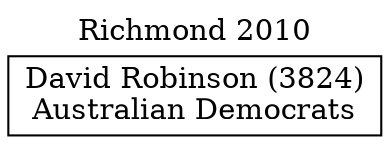 // House preference flow
digraph "David Robinson (3824)_Richmond_2010" {
	graph [label="Richmond 2010" labelloc=t mclimit=10]
	node [shape=box]
	"David Robinson (3824)" [label="David Robinson (3824)
Australian Democrats"]
}
